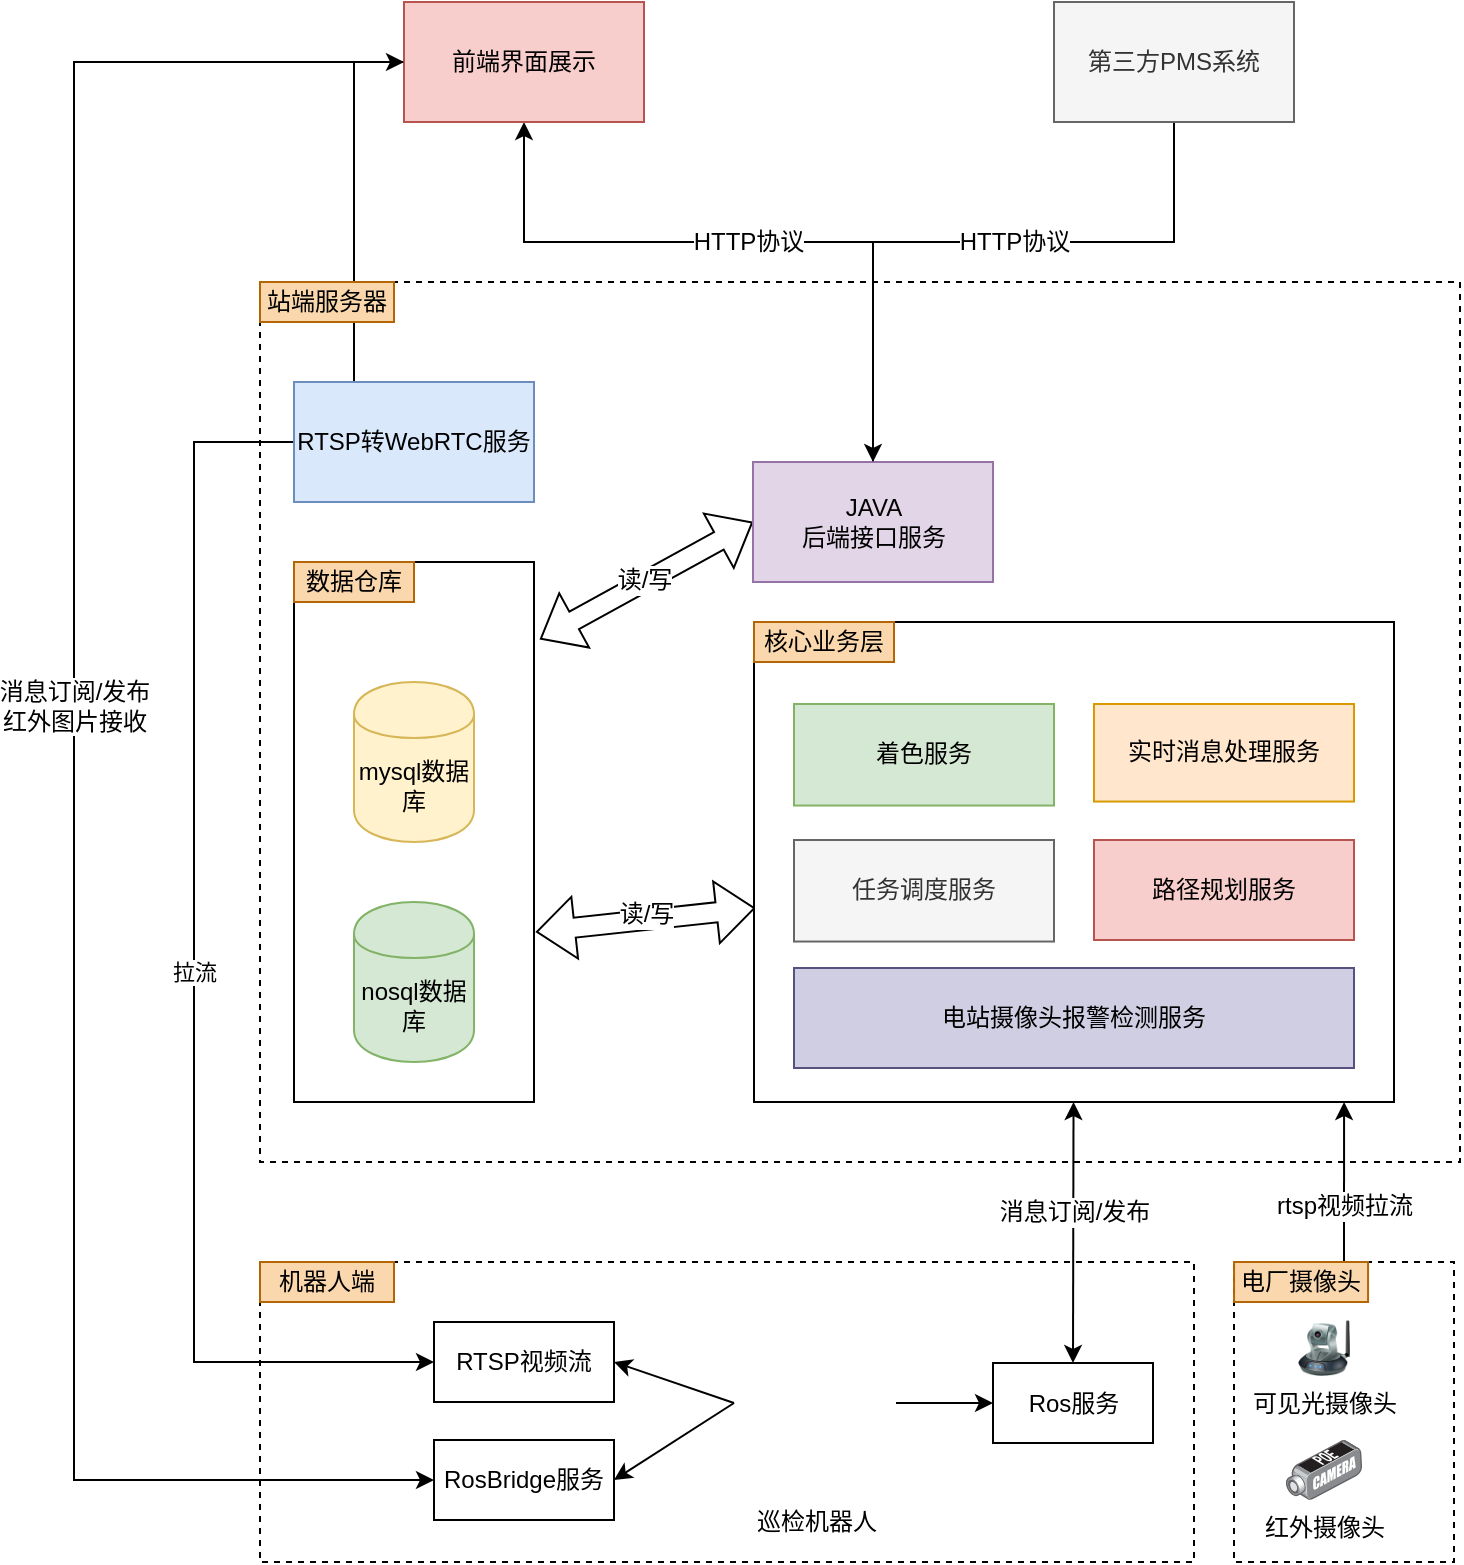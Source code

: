 <mxfile version="12.8.8" type="github">
  <diagram id="OfShJ47jD2onA6x1eoML" name="第 1 页">
    <mxGraphModel dx="777" dy="383" grid="1" gridSize="10" guides="1" tooltips="1" connect="1" arrows="1" fold="1" page="1" pageScale="1" pageWidth="827" pageHeight="1169" math="0" shadow="0">
      <root>
        <mxCell id="0" />
        <mxCell id="1" parent="0" />
        <mxCell id="dGZBTP9v3vF6LHqFwYMW-3" value="" style="rounded=0;whiteSpace=wrap;html=1;fontSize=12;dashed=1;" parent="1" vertex="1">
          <mxGeometry x="353" y="1130" width="467" height="150" as="geometry" />
        </mxCell>
        <mxCell id="dGZBTP9v3vF6LHqFwYMW-4" value="" style="rounded=0;whiteSpace=wrap;html=1;dashed=1;" parent="1" vertex="1">
          <mxGeometry x="353" y="640" width="600" height="440" as="geometry" />
        </mxCell>
        <mxCell id="4lL5aOliDO6InL_pvJHm-15" style="edgeStyle=none;rounded=0;orthogonalLoop=1;jettySize=auto;html=1;exitX=0;exitY=0.5;exitDx=0;exitDy=0;entryX=1;entryY=0.5;entryDx=0;entryDy=0;" parent="1" source="dGZBTP9v3vF6LHqFwYMW-7" target="4lL5aOliDO6InL_pvJHm-14" edge="1">
          <mxGeometry relative="1" as="geometry" />
        </mxCell>
        <mxCell id="4lL5aOliDO6InL_pvJHm-16" style="edgeStyle=none;rounded=0;orthogonalLoop=1;jettySize=auto;html=1;exitX=1;exitY=0.5;exitDx=0;exitDy=0;entryX=0;entryY=0.5;entryDx=0;entryDy=0;" parent="1" source="dGZBTP9v3vF6LHqFwYMW-7" target="4lL5aOliDO6InL_pvJHm-3" edge="1">
          <mxGeometry relative="1" as="geometry" />
        </mxCell>
        <mxCell id="4lL5aOliDO6InL_pvJHm-43" style="edgeStyle=none;rounded=0;orthogonalLoop=1;jettySize=auto;html=1;exitX=0;exitY=0.5;exitDx=0;exitDy=0;entryX=1;entryY=0.5;entryDx=0;entryDy=0;startArrow=none;strokeColor=#000000;fillColor=none;startFill=0;" parent="1" source="dGZBTP9v3vF6LHqFwYMW-7" target="4lL5aOliDO6InL_pvJHm-42" edge="1">
          <mxGeometry relative="1" as="geometry" />
        </mxCell>
        <mxCell id="dGZBTP9v3vF6LHqFwYMW-7" value="&lt;font style=&quot;font-size: 12px&quot;&gt;巡检机器人&lt;/font&gt;" style="shape=image;html=1;verticalAlign=top;verticalLabelPosition=bottom;labelBackgroundColor=#ffffff;imageAspect=0;aspect=fixed;image=https://cdn3.iconfinder.com/data/icons/technology-1-1/512/technology-machine-electronic-device-05-128.png;fontSize=18;" parent="1" vertex="1">
          <mxGeometry x="590" y="1160" width="81" height="81" as="geometry" />
        </mxCell>
        <mxCell id="dGZBTP9v3vF6LHqFwYMW-26" value="HTTP协议" style="edgeStyle=orthogonalEdgeStyle;rounded=0;orthogonalLoop=1;jettySize=auto;html=1;exitX=0.5;exitY=0;exitDx=0;exitDy=0;fontSize=12;" parent="1" source="dGZBTP9v3vF6LHqFwYMW-27" target="dGZBTP9v3vF6LHqFwYMW-28" edge="1">
          <mxGeometry relative="1" as="geometry">
            <Array as="points">
              <mxPoint x="659" y="620" />
              <mxPoint x="485" y="620" />
            </Array>
          </mxGeometry>
        </mxCell>
        <mxCell id="4lL5aOliDO6InL_pvJHm-39" style="edgeStyle=none;shape=flexArrow;rounded=0;orthogonalLoop=1;jettySize=auto;html=1;exitX=0;exitY=0.5;exitDx=0;exitDy=0;entryX=1.025;entryY=0.143;entryDx=0;entryDy=0;entryPerimeter=0;startArrow=block;" parent="1" source="dGZBTP9v3vF6LHqFwYMW-27" target="4lL5aOliDO6InL_pvJHm-37" edge="1">
          <mxGeometry relative="1" as="geometry" />
        </mxCell>
        <mxCell id="4lL5aOliDO6InL_pvJHm-41" value="读/写" style="text;html=1;align=center;verticalAlign=middle;resizable=0;points=[];labelBackgroundColor=#ffffff;" parent="4lL5aOliDO6InL_pvJHm-39" vertex="1" connectable="0">
          <mxGeometry x="0.019" y="-1" relative="1" as="geometry">
            <mxPoint as="offset" />
          </mxGeometry>
        </mxCell>
        <mxCell id="dGZBTP9v3vF6LHqFwYMW-27" value="JAVA&lt;br&gt;后端接口服务" style="rounded=0;whiteSpace=wrap;html=1;fontSize=12;fillColor=#e1d5e7;strokeColor=#9673a6;" parent="1" vertex="1">
          <mxGeometry x="599.5" y="730" width="120" height="60" as="geometry" />
        </mxCell>
        <mxCell id="4lL5aOliDO6InL_pvJHm-30" style="edgeStyle=orthogonalEdgeStyle;rounded=0;orthogonalLoop=1;jettySize=auto;html=1;exitX=0;exitY=0.5;exitDx=0;exitDy=0;entryX=0;entryY=0.5;entryDx=0;entryDy=0;" parent="1" source="dGZBTP9v3vF6LHqFwYMW-28" target="4lL5aOliDO6InL_pvJHm-14" edge="1">
          <mxGeometry relative="1" as="geometry">
            <mxPoint x="340" y="1342" as="targetPoint" />
            <Array as="points">
              <mxPoint x="260" y="530" />
              <mxPoint x="260" y="1239" />
            </Array>
          </mxGeometry>
        </mxCell>
        <mxCell id="4lL5aOliDO6InL_pvJHm-31" value="消息订阅/发布&lt;br&gt;红外图片接收" style="text;html=1;align=center;verticalAlign=middle;resizable=0;points=[];labelBackgroundColor=#ffffff;" parent="4lL5aOliDO6InL_pvJHm-30" vertex="1" connectable="0">
          <mxGeometry x="-0.077" relative="1" as="geometry">
            <mxPoint as="offset" />
          </mxGeometry>
        </mxCell>
        <mxCell id="dGZBTP9v3vF6LHqFwYMW-28" value="前端界面展示" style="rounded=0;whiteSpace=wrap;html=1;fontSize=12;fillColor=#f8cecc;strokeColor=#b85450;" parent="1" vertex="1">
          <mxGeometry x="425" y="500" width="120" height="60" as="geometry" />
        </mxCell>
        <mxCell id="4lL5aOliDO6InL_pvJHm-22" style="edgeStyle=none;rounded=0;orthogonalLoop=1;jettySize=auto;html=1;exitX=0.5;exitY=0;exitDx=0;exitDy=0;startArrow=classic;startFill=1;" parent="1" source="4lL5aOliDO6InL_pvJHm-3" target="4lL5aOliDO6InL_pvJHm-21" edge="1">
          <mxGeometry relative="1" as="geometry" />
        </mxCell>
        <mxCell id="4lL5aOliDO6InL_pvJHm-52" value="消息订阅/发布" style="text;html=1;align=center;verticalAlign=middle;resizable=0;points=[];labelBackgroundColor=#ffffff;" parent="4lL5aOliDO6InL_pvJHm-22" vertex="1" connectable="0">
          <mxGeometry x="0.157" relative="1" as="geometry">
            <mxPoint as="offset" />
          </mxGeometry>
        </mxCell>
        <mxCell id="4lL5aOliDO6InL_pvJHm-3" value="Ros服务" style="rounded=0;whiteSpace=wrap;html=1;" parent="1" vertex="1">
          <mxGeometry x="719.5" y="1180.5" width="80" height="40" as="geometry" />
        </mxCell>
        <mxCell id="4lL5aOliDO6InL_pvJHm-14" value="RosBridge服务" style="rounded=0;whiteSpace=wrap;html=1;" parent="1" vertex="1">
          <mxGeometry x="440" y="1219" width="90" height="40" as="geometry" />
        </mxCell>
        <mxCell id="4lL5aOliDO6InL_pvJHm-38" style="rounded=0;orthogonalLoop=1;jettySize=auto;html=1;exitX=0.002;exitY=0.596;exitDx=0;exitDy=0;entryX=1.008;entryY=0.685;entryDx=0;entryDy=0;entryPerimeter=0;strokeColor=#000000;startArrow=block;shape=flexArrow;fillColor=none;exitPerimeter=0;" parent="1" source="4lL5aOliDO6InL_pvJHm-21" target="4lL5aOliDO6InL_pvJHm-37" edge="1">
          <mxGeometry relative="1" as="geometry">
            <mxPoint x="600" y="894.29" as="sourcePoint" />
            <mxPoint x="490" y="901.71" as="targetPoint" />
          </mxGeometry>
        </mxCell>
        <mxCell id="4lL5aOliDO6InL_pvJHm-40" value="读/写" style="text;html=1;align=center;verticalAlign=middle;resizable=0;points=[];labelBackgroundColor=#ffffff;" parent="4lL5aOliDO6InL_pvJHm-38" vertex="1" connectable="0">
          <mxGeometry x="-0.009" y="-3" relative="1" as="geometry">
            <mxPoint as="offset" />
          </mxGeometry>
        </mxCell>
        <mxCell id="4lL5aOliDO6InL_pvJHm-21" value="" style="rounded=0;whiteSpace=wrap;html=1;" parent="1" vertex="1">
          <mxGeometry x="600" y="810" width="320" height="240" as="geometry" />
        </mxCell>
        <mxCell id="4lL5aOliDO6InL_pvJHm-19" value="实时消息处理服务" style="rounded=0;whiteSpace=wrap;html=1;fontSize=12;fillColor=#ffe6cc;strokeColor=#d79b00;" parent="1" vertex="1">
          <mxGeometry x="770" y="851" width="130" height="48.77" as="geometry" />
        </mxCell>
        <mxCell id="4lL5aOliDO6InL_pvJHm-18" value="路径规划服务" style="rounded=0;whiteSpace=wrap;html=1;fontSize=12;fillColor=#f8cecc;strokeColor=#b85450;" parent="1" vertex="1">
          <mxGeometry x="770" y="919" width="130" height="50" as="geometry" />
        </mxCell>
        <mxCell id="4lL5aOliDO6InL_pvJHm-20" value="着色服务" style="rounded=0;whiteSpace=wrap;html=1;fontSize=12;fillColor=#d5e8d4;strokeColor=#82b366;" parent="1" vertex="1">
          <mxGeometry x="620" y="851" width="130" height="50.77" as="geometry" />
        </mxCell>
        <mxCell id="4lL5aOliDO6InL_pvJHm-23" value="任务调度服务" style="rounded=0;whiteSpace=wrap;html=1;fontSize=12;fillColor=#f5f5f5;strokeColor=#666666;fontColor=#333333;" parent="1" vertex="1">
          <mxGeometry x="620" y="919" width="130" height="50.77" as="geometry" />
        </mxCell>
        <mxCell id="4lL5aOliDO6InL_pvJHm-27" style="edgeStyle=orthogonalEdgeStyle;rounded=0;orthogonalLoop=1;jettySize=auto;html=1;exitX=0.5;exitY=1;exitDx=0;exitDy=0;entryX=0.5;entryY=0;entryDx=0;entryDy=0;" parent="1" source="4lL5aOliDO6InL_pvJHm-26" target="dGZBTP9v3vF6LHqFwYMW-27" edge="1">
          <mxGeometry relative="1" as="geometry">
            <Array as="points">
              <mxPoint x="810" y="620" />
              <mxPoint x="659" y="620" />
            </Array>
          </mxGeometry>
        </mxCell>
        <mxCell id="4lL5aOliDO6InL_pvJHm-28" value="HTTP协议" style="text;html=1;align=center;verticalAlign=middle;resizable=0;points=[];labelBackgroundColor=#ffffff;" parent="4lL5aOliDO6InL_pvJHm-27" vertex="1" connectable="0">
          <mxGeometry x="-0.619" y="-1" relative="1" as="geometry">
            <mxPoint x="-79.17" y="1" as="offset" />
          </mxGeometry>
        </mxCell>
        <mxCell id="4lL5aOliDO6InL_pvJHm-26" value="第三方PMS系统" style="rounded=0;whiteSpace=wrap;html=1;fillColor=#f5f5f5;strokeColor=#666666;fontColor=#333333;" parent="1" vertex="1">
          <mxGeometry x="750" y="500" width="120" height="60" as="geometry" />
        </mxCell>
        <mxCell id="4lL5aOliDO6InL_pvJHm-37" value="" style="rounded=0;whiteSpace=wrap;html=1;" parent="1" vertex="1">
          <mxGeometry x="370" y="780" width="120" height="270" as="geometry" />
        </mxCell>
        <mxCell id="dGZBTP9v3vF6LHqFwYMW-23" value="mysql数据库" style="shape=cylinder;whiteSpace=wrap;html=1;boundedLbl=1;backgroundOutline=1;fontSize=12;fillColor=#fff2cc;strokeColor=#d6b656;" parent="1" vertex="1">
          <mxGeometry x="400" y="840" width="60" height="80" as="geometry" />
        </mxCell>
        <mxCell id="4lL5aOliDO6InL_pvJHm-17" value="nosql数据库" style="shape=cylinder;whiteSpace=wrap;html=1;boundedLbl=1;backgroundOutline=1;fontSize=12;fillColor=#d5e8d4;strokeColor=#82b366;" parent="1" vertex="1">
          <mxGeometry x="400" y="950" width="60" height="80" as="geometry" />
        </mxCell>
        <mxCell id="4lL5aOliDO6InL_pvJHm-42" value="RTSP视频流" style="rounded=0;whiteSpace=wrap;html=1;" parent="1" vertex="1">
          <mxGeometry x="440" y="1160" width="90" height="40" as="geometry" />
        </mxCell>
        <mxCell id="4lL5aOliDO6InL_pvJHm-46" style="edgeStyle=orthogonalEdgeStyle;rounded=0;orthogonalLoop=1;jettySize=auto;html=1;exitX=0.25;exitY=0;exitDx=0;exitDy=0;entryX=0;entryY=0.5;entryDx=0;entryDy=0;startArrow=none;startFill=0;strokeColor=#000000;fillColor=none;" parent="1" source="4lL5aOliDO6InL_pvJHm-44" target="dGZBTP9v3vF6LHqFwYMW-28" edge="1">
          <mxGeometry relative="1" as="geometry" />
        </mxCell>
        <mxCell id="4lL5aOliDO6InL_pvJHm-47" value="拉流" style="edgeStyle=orthogonalEdgeStyle;rounded=0;orthogonalLoop=1;jettySize=auto;html=1;exitX=0;exitY=0.5;exitDx=0;exitDy=0;entryX=0;entryY=0.5;entryDx=0;entryDy=0;startArrow=none;startFill=0;strokeColor=#000000;fillColor=none;" parent="1" source="4lL5aOliDO6InL_pvJHm-44" target="4lL5aOliDO6InL_pvJHm-42" edge="1">
          <mxGeometry relative="1" as="geometry">
            <Array as="points">
              <mxPoint x="320" y="720" />
              <mxPoint x="320" y="1180" />
            </Array>
          </mxGeometry>
        </mxCell>
        <mxCell id="4lL5aOliDO6InL_pvJHm-44" value="RTSP转WebRTC服务" style="rounded=0;whiteSpace=wrap;html=1;fillColor=#dae8fc;strokeColor=#6c8ebf;" parent="1" vertex="1">
          <mxGeometry x="370" y="690" width="120" height="60" as="geometry" />
        </mxCell>
        <mxCell id="jXqduaUId4YfjK-P98Zr-1" value="电站摄像头报警检测服务" style="rounded=0;whiteSpace=wrap;html=1;fontSize=12;fillColor=#d0cee2;strokeColor=#56517e;" vertex="1" parent="1">
          <mxGeometry x="620" y="983" width="280" height="50" as="geometry" />
        </mxCell>
        <mxCell id="jXqduaUId4YfjK-P98Zr-3" style="edgeStyle=orthogonalEdgeStyle;rounded=0;orthogonalLoop=1;jettySize=auto;html=1;exitX=0.5;exitY=0;exitDx=0;exitDy=0;entryX=0.922;entryY=1;entryDx=0;entryDy=0;entryPerimeter=0;" edge="1" parent="1" source="jXqduaUId4YfjK-P98Zr-2" target="4lL5aOliDO6InL_pvJHm-21">
          <mxGeometry relative="1" as="geometry" />
        </mxCell>
        <mxCell id="jXqduaUId4YfjK-P98Zr-4" value="rtsp视频拉流" style="text;html=1;align=center;verticalAlign=middle;resizable=0;points=[];labelBackgroundColor=#ffffff;" vertex="1" connectable="0" parent="jXqduaUId4YfjK-P98Zr-3">
          <mxGeometry x="-0.08" relative="1" as="geometry">
            <mxPoint y="9" as="offset" />
          </mxGeometry>
        </mxCell>
        <mxCell id="jXqduaUId4YfjK-P98Zr-2" value="" style="rounded=0;whiteSpace=wrap;html=1;fontSize=12;dashed=1;" vertex="1" parent="1">
          <mxGeometry x="840" y="1130" width="110" height="150" as="geometry" />
        </mxCell>
        <mxCell id="jXqduaUId4YfjK-P98Zr-5" value="可见光摄像头" style="image;html=1;labelBackgroundColor=#ffffff;image=img/lib/clip_art/networking/Ip_Camera_128x128.png" vertex="1" parent="1">
          <mxGeometry x="871" y="1159" width="28" height="28" as="geometry" />
        </mxCell>
        <mxCell id="jXqduaUId4YfjK-P98Zr-6" value="红外摄像头" style="points=[];aspect=fixed;html=1;align=center;shadow=0;dashed=0;image;image=img/lib/allied_telesis/security/POE_DVS_Camera.svg;" vertex="1" parent="1">
          <mxGeometry x="865.97" y="1219" width="38.06" height="30" as="geometry" />
        </mxCell>
        <mxCell id="jXqduaUId4YfjK-P98Zr-7" value="机器人端" style="text;html=1;strokeColor=#b46504;fillColor=#fad7ac;align=center;verticalAlign=middle;whiteSpace=wrap;rounded=0;" vertex="1" parent="1">
          <mxGeometry x="353" y="1130" width="67" height="20" as="geometry" />
        </mxCell>
        <mxCell id="jXqduaUId4YfjK-P98Zr-8" value="电厂摄像头" style="text;html=1;strokeColor=#b46504;fillColor=#fad7ac;align=center;verticalAlign=middle;whiteSpace=wrap;rounded=0;" vertex="1" parent="1">
          <mxGeometry x="840.03" y="1130" width="67" height="20" as="geometry" />
        </mxCell>
        <mxCell id="jXqduaUId4YfjK-P98Zr-9" value="数据仓库" style="text;html=1;strokeColor=#b46504;fillColor=#fad7ac;align=center;verticalAlign=middle;whiteSpace=wrap;rounded=0;" vertex="1" parent="1">
          <mxGeometry x="370" y="780" width="60" height="20" as="geometry" />
        </mxCell>
        <mxCell id="jXqduaUId4YfjK-P98Zr-12" value="核心业务层" style="text;html=1;strokeColor=#b46504;fillColor=#fad7ac;align=center;verticalAlign=middle;whiteSpace=wrap;rounded=0;" vertex="1" parent="1">
          <mxGeometry x="600" y="810" width="70" height="20" as="geometry" />
        </mxCell>
        <mxCell id="jXqduaUId4YfjK-P98Zr-13" value="站端服务器" style="text;html=1;strokeColor=#b46504;fillColor=#fad7ac;align=center;verticalAlign=middle;whiteSpace=wrap;rounded=0;" vertex="1" parent="1">
          <mxGeometry x="353" y="640" width="67" height="20" as="geometry" />
        </mxCell>
      </root>
    </mxGraphModel>
  </diagram>
</mxfile>
